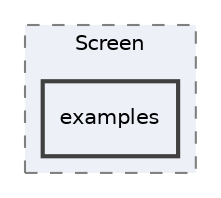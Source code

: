 digraph "lib/Screen/examples"
{
 // LATEX_PDF_SIZE
  edge [fontname="Helvetica",fontsize="10",labelfontname="Helvetica",labelfontsize="10"];
  node [fontname="Helvetica",fontsize="10",shape=record];
  compound=true
  subgraph clusterdir_188104f805a4d69d16d5f1fe26e8f3c7 {
    graph [ bgcolor="#edf0f7", pencolor="grey50", style="filled,dashed,", label="Screen", fontname="Helvetica", fontsize="10", URL="dir_188104f805a4d69d16d5f1fe26e8f3c7.html"]
  dir_4d6d704ec348fd4436bc086c64a63bc3 [shape=box, label="examples", style="filled,bold,", fillcolor="#edf0f7", color="grey25", URL="dir_4d6d704ec348fd4436bc086c64a63bc3.html"];
  }
}
